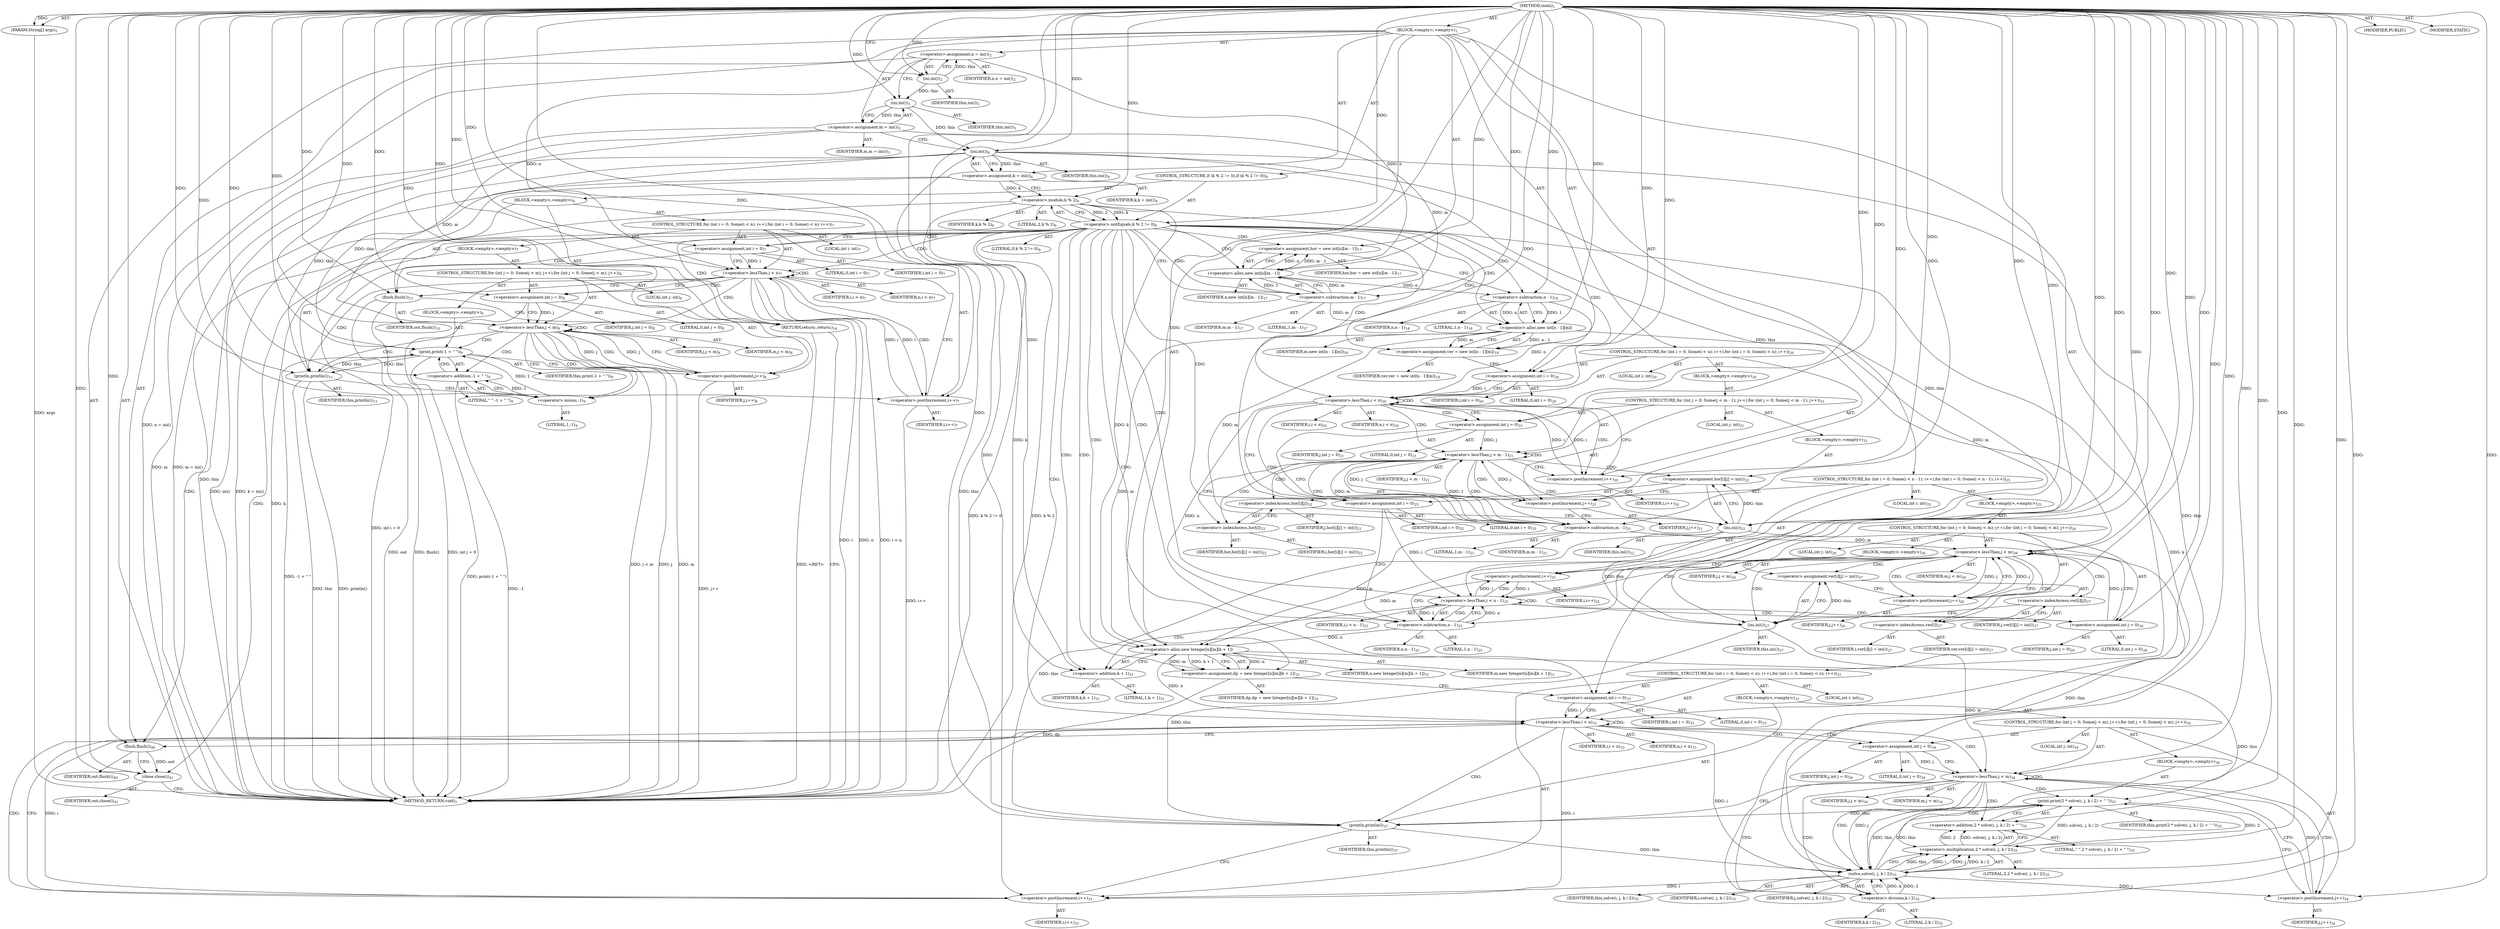 digraph "main" {  
"17" [label = <(METHOD,main)<SUB>1</SUB>> ]
"18" [label = <(PARAM,String[] args)<SUB>1</SUB>> ]
"19" [label = <(BLOCK,&lt;empty&gt;,&lt;empty&gt;)<SUB>1</SUB>> ]
"20" [label = <(&lt;operator&gt;.assignment,n = ini())<SUB>2</SUB>> ]
"21" [label = <(IDENTIFIER,n,n = ini())<SUB>2</SUB>> ]
"22" [label = <(ini,ini())<SUB>2</SUB>> ]
"23" [label = <(IDENTIFIER,this,ini())<SUB>2</SUB>> ]
"24" [label = <(&lt;operator&gt;.assignment,m = ini())<SUB>3</SUB>> ]
"25" [label = <(IDENTIFIER,m,m = ini())<SUB>3</SUB>> ]
"26" [label = <(ini,ini())<SUB>3</SUB>> ]
"27" [label = <(IDENTIFIER,this,ini())<SUB>3</SUB>> ]
"28" [label = <(&lt;operator&gt;.assignment,k = ini())<SUB>4</SUB>> ]
"29" [label = <(IDENTIFIER,k,k = ini())<SUB>4</SUB>> ]
"30" [label = <(ini,ini())<SUB>4</SUB>> ]
"31" [label = <(IDENTIFIER,this,ini())<SUB>4</SUB>> ]
"32" [label = <(CONTROL_STRUCTURE,if (k % 2 != 0),if (k % 2 != 0))<SUB>6</SUB>> ]
"33" [label = <(&lt;operator&gt;.notEquals,k % 2 != 0)<SUB>6</SUB>> ]
"34" [label = <(&lt;operator&gt;.modulo,k % 2)<SUB>6</SUB>> ]
"35" [label = <(IDENTIFIER,k,k % 2)<SUB>6</SUB>> ]
"36" [label = <(LITERAL,2,k % 2)<SUB>6</SUB>> ]
"37" [label = <(LITERAL,0,k % 2 != 0)<SUB>6</SUB>> ]
"38" [label = <(BLOCK,&lt;empty&gt;,&lt;empty&gt;)<SUB>6</SUB>> ]
"39" [label = <(CONTROL_STRUCTURE,for (int i = 0; Some(i &lt; n); i++),for (int i = 0; Some(i &lt; n); i++))<SUB>7</SUB>> ]
"40" [label = <(LOCAL,int i: int)<SUB>7</SUB>> ]
"41" [label = <(&lt;operator&gt;.assignment,int i = 0)<SUB>7</SUB>> ]
"42" [label = <(IDENTIFIER,i,int i = 0)<SUB>7</SUB>> ]
"43" [label = <(LITERAL,0,int i = 0)<SUB>7</SUB>> ]
"44" [label = <(&lt;operator&gt;.lessThan,i &lt; n)<SUB>7</SUB>> ]
"45" [label = <(IDENTIFIER,i,i &lt; n)<SUB>7</SUB>> ]
"46" [label = <(IDENTIFIER,n,i &lt; n)<SUB>7</SUB>> ]
"47" [label = <(&lt;operator&gt;.postIncrement,i++)<SUB>7</SUB>> ]
"48" [label = <(IDENTIFIER,i,i++)<SUB>7</SUB>> ]
"49" [label = <(BLOCK,&lt;empty&gt;,&lt;empty&gt;)<SUB>7</SUB>> ]
"50" [label = <(CONTROL_STRUCTURE,for (int j = 0; Some(j &lt; m); j++),for (int j = 0; Some(j &lt; m); j++))<SUB>8</SUB>> ]
"51" [label = <(LOCAL,int j: int)<SUB>8</SUB>> ]
"52" [label = <(&lt;operator&gt;.assignment,int j = 0)<SUB>8</SUB>> ]
"53" [label = <(IDENTIFIER,j,int j = 0)<SUB>8</SUB>> ]
"54" [label = <(LITERAL,0,int j = 0)<SUB>8</SUB>> ]
"55" [label = <(&lt;operator&gt;.lessThan,j &lt; m)<SUB>8</SUB>> ]
"56" [label = <(IDENTIFIER,j,j &lt; m)<SUB>8</SUB>> ]
"57" [label = <(IDENTIFIER,m,j &lt; m)<SUB>8</SUB>> ]
"58" [label = <(&lt;operator&gt;.postIncrement,j++)<SUB>8</SUB>> ]
"59" [label = <(IDENTIFIER,j,j++)<SUB>8</SUB>> ]
"60" [label = <(BLOCK,&lt;empty&gt;,&lt;empty&gt;)<SUB>8</SUB>> ]
"61" [label = <(print,print(-1 + &quot; &quot;))<SUB>9</SUB>> ]
"62" [label = <(IDENTIFIER,this,print(-1 + &quot; &quot;))<SUB>9</SUB>> ]
"63" [label = <(&lt;operator&gt;.addition,-1 + &quot; &quot;)<SUB>9</SUB>> ]
"64" [label = <(&lt;operator&gt;.minus,-1)<SUB>9</SUB>> ]
"65" [label = <(LITERAL,1,-1)<SUB>9</SUB>> ]
"66" [label = <(LITERAL,&quot; &quot;,-1 + &quot; &quot;)<SUB>9</SUB>> ]
"67" [label = <(println,println())<SUB>11</SUB>> ]
"68" [label = <(IDENTIFIER,this,println())<SUB>11</SUB>> ]
"69" [label = <(flush,flush())<SUB>13</SUB>> ]
"70" [label = <(IDENTIFIER,out,flush())<SUB>13</SUB>> ]
"71" [label = <(RETURN,return;,return;)<SUB>14</SUB>> ]
"72" [label = <(&lt;operator&gt;.assignment,hor = new int[n][m - 1])<SUB>17</SUB>> ]
"73" [label = <(IDENTIFIER,hor,hor = new int[n][m - 1])<SUB>17</SUB>> ]
"74" [label = <(&lt;operator&gt;.alloc,new int[n][m - 1])> ]
"75" [label = <(IDENTIFIER,n,new int[n][m - 1])<SUB>17</SUB>> ]
"76" [label = <(&lt;operator&gt;.subtraction,m - 1)<SUB>17</SUB>> ]
"77" [label = <(IDENTIFIER,m,m - 1)<SUB>17</SUB>> ]
"78" [label = <(LITERAL,1,m - 1)<SUB>17</SUB>> ]
"79" [label = <(&lt;operator&gt;.assignment,ver = new int[n - 1][m])<SUB>18</SUB>> ]
"80" [label = <(IDENTIFIER,ver,ver = new int[n - 1][m])<SUB>18</SUB>> ]
"81" [label = <(&lt;operator&gt;.alloc,new int[n - 1][m])> ]
"82" [label = <(&lt;operator&gt;.subtraction,n - 1)<SUB>18</SUB>> ]
"83" [label = <(IDENTIFIER,n,n - 1)<SUB>18</SUB>> ]
"84" [label = <(LITERAL,1,n - 1)<SUB>18</SUB>> ]
"85" [label = <(IDENTIFIER,m,new int[n - 1][m])<SUB>18</SUB>> ]
"86" [label = <(CONTROL_STRUCTURE,for (int i = 0; Some(i &lt; n); i++),for (int i = 0; Some(i &lt; n); i++))<SUB>20</SUB>> ]
"87" [label = <(LOCAL,int i: int)<SUB>20</SUB>> ]
"88" [label = <(&lt;operator&gt;.assignment,int i = 0)<SUB>20</SUB>> ]
"89" [label = <(IDENTIFIER,i,int i = 0)<SUB>20</SUB>> ]
"90" [label = <(LITERAL,0,int i = 0)<SUB>20</SUB>> ]
"91" [label = <(&lt;operator&gt;.lessThan,i &lt; n)<SUB>20</SUB>> ]
"92" [label = <(IDENTIFIER,i,i &lt; n)<SUB>20</SUB>> ]
"93" [label = <(IDENTIFIER,n,i &lt; n)<SUB>20</SUB>> ]
"94" [label = <(&lt;operator&gt;.postIncrement,i++)<SUB>20</SUB>> ]
"95" [label = <(IDENTIFIER,i,i++)<SUB>20</SUB>> ]
"96" [label = <(BLOCK,&lt;empty&gt;,&lt;empty&gt;)<SUB>20</SUB>> ]
"97" [label = <(CONTROL_STRUCTURE,for (int j = 0; Some(j &lt; m - 1); j++),for (int j = 0; Some(j &lt; m - 1); j++))<SUB>21</SUB>> ]
"98" [label = <(LOCAL,int j: int)<SUB>21</SUB>> ]
"99" [label = <(&lt;operator&gt;.assignment,int j = 0)<SUB>21</SUB>> ]
"100" [label = <(IDENTIFIER,j,int j = 0)<SUB>21</SUB>> ]
"101" [label = <(LITERAL,0,int j = 0)<SUB>21</SUB>> ]
"102" [label = <(&lt;operator&gt;.lessThan,j &lt; m - 1)<SUB>21</SUB>> ]
"103" [label = <(IDENTIFIER,j,j &lt; m - 1)<SUB>21</SUB>> ]
"104" [label = <(&lt;operator&gt;.subtraction,m - 1)<SUB>21</SUB>> ]
"105" [label = <(IDENTIFIER,m,m - 1)<SUB>21</SUB>> ]
"106" [label = <(LITERAL,1,m - 1)<SUB>21</SUB>> ]
"107" [label = <(&lt;operator&gt;.postIncrement,j++)<SUB>21</SUB>> ]
"108" [label = <(IDENTIFIER,j,j++)<SUB>21</SUB>> ]
"109" [label = <(BLOCK,&lt;empty&gt;,&lt;empty&gt;)<SUB>21</SUB>> ]
"110" [label = <(&lt;operator&gt;.assignment,hor[i][j] = ini())<SUB>22</SUB>> ]
"111" [label = <(&lt;operator&gt;.indexAccess,hor[i][j])<SUB>22</SUB>> ]
"112" [label = <(&lt;operator&gt;.indexAccess,hor[i])<SUB>22</SUB>> ]
"113" [label = <(IDENTIFIER,hor,hor[i][j] = ini())<SUB>22</SUB>> ]
"114" [label = <(IDENTIFIER,i,hor[i][j] = ini())<SUB>22</SUB>> ]
"115" [label = <(IDENTIFIER,j,hor[i][j] = ini())<SUB>22</SUB>> ]
"116" [label = <(ini,ini())<SUB>22</SUB>> ]
"117" [label = <(IDENTIFIER,this,ini())<SUB>22</SUB>> ]
"118" [label = <(CONTROL_STRUCTURE,for (int i = 0; Some(i &lt; n - 1); i++),for (int i = 0; Some(i &lt; n - 1); i++))<SUB>25</SUB>> ]
"119" [label = <(LOCAL,int i: int)<SUB>25</SUB>> ]
"120" [label = <(&lt;operator&gt;.assignment,int i = 0)<SUB>25</SUB>> ]
"121" [label = <(IDENTIFIER,i,int i = 0)<SUB>25</SUB>> ]
"122" [label = <(LITERAL,0,int i = 0)<SUB>25</SUB>> ]
"123" [label = <(&lt;operator&gt;.lessThan,i &lt; n - 1)<SUB>25</SUB>> ]
"124" [label = <(IDENTIFIER,i,i &lt; n - 1)<SUB>25</SUB>> ]
"125" [label = <(&lt;operator&gt;.subtraction,n - 1)<SUB>25</SUB>> ]
"126" [label = <(IDENTIFIER,n,n - 1)<SUB>25</SUB>> ]
"127" [label = <(LITERAL,1,n - 1)<SUB>25</SUB>> ]
"128" [label = <(&lt;operator&gt;.postIncrement,i++)<SUB>25</SUB>> ]
"129" [label = <(IDENTIFIER,i,i++)<SUB>25</SUB>> ]
"130" [label = <(BLOCK,&lt;empty&gt;,&lt;empty&gt;)<SUB>25</SUB>> ]
"131" [label = <(CONTROL_STRUCTURE,for (int j = 0; Some(j &lt; m); j++),for (int j = 0; Some(j &lt; m); j++))<SUB>26</SUB>> ]
"132" [label = <(LOCAL,int j: int)<SUB>26</SUB>> ]
"133" [label = <(&lt;operator&gt;.assignment,int j = 0)<SUB>26</SUB>> ]
"134" [label = <(IDENTIFIER,j,int j = 0)<SUB>26</SUB>> ]
"135" [label = <(LITERAL,0,int j = 0)<SUB>26</SUB>> ]
"136" [label = <(&lt;operator&gt;.lessThan,j &lt; m)<SUB>26</SUB>> ]
"137" [label = <(IDENTIFIER,j,j &lt; m)<SUB>26</SUB>> ]
"138" [label = <(IDENTIFIER,m,j &lt; m)<SUB>26</SUB>> ]
"139" [label = <(&lt;operator&gt;.postIncrement,j++)<SUB>26</SUB>> ]
"140" [label = <(IDENTIFIER,j,j++)<SUB>26</SUB>> ]
"141" [label = <(BLOCK,&lt;empty&gt;,&lt;empty&gt;)<SUB>26</SUB>> ]
"142" [label = <(&lt;operator&gt;.assignment,ver[i][j] = ini())<SUB>27</SUB>> ]
"143" [label = <(&lt;operator&gt;.indexAccess,ver[i][j])<SUB>27</SUB>> ]
"144" [label = <(&lt;operator&gt;.indexAccess,ver[i])<SUB>27</SUB>> ]
"145" [label = <(IDENTIFIER,ver,ver[i][j] = ini())<SUB>27</SUB>> ]
"146" [label = <(IDENTIFIER,i,ver[i][j] = ini())<SUB>27</SUB>> ]
"147" [label = <(IDENTIFIER,j,ver[i][j] = ini())<SUB>27</SUB>> ]
"148" [label = <(ini,ini())<SUB>27</SUB>> ]
"149" [label = <(IDENTIFIER,this,ini())<SUB>27</SUB>> ]
"150" [label = <(&lt;operator&gt;.assignment,dp = new Integer[n][m][k + 1])<SUB>31</SUB>> ]
"151" [label = <(IDENTIFIER,dp,dp = new Integer[n][m][k + 1])<SUB>31</SUB>> ]
"152" [label = <(&lt;operator&gt;.alloc,new Integer[n][m][k + 1])> ]
"153" [label = <(IDENTIFIER,n,new Integer[n][m][k + 1])<SUB>31</SUB>> ]
"154" [label = <(IDENTIFIER,m,new Integer[n][m][k + 1])<SUB>31</SUB>> ]
"155" [label = <(&lt;operator&gt;.addition,k + 1)<SUB>31</SUB>> ]
"156" [label = <(IDENTIFIER,k,k + 1)<SUB>31</SUB>> ]
"157" [label = <(LITERAL,1,k + 1)<SUB>31</SUB>> ]
"158" [label = <(CONTROL_STRUCTURE,for (int i = 0; Some(i &lt; n); i++),for (int i = 0; Some(i &lt; n); i++))<SUB>33</SUB>> ]
"159" [label = <(LOCAL,int i: int)<SUB>33</SUB>> ]
"160" [label = <(&lt;operator&gt;.assignment,int i = 0)<SUB>33</SUB>> ]
"161" [label = <(IDENTIFIER,i,int i = 0)<SUB>33</SUB>> ]
"162" [label = <(LITERAL,0,int i = 0)<SUB>33</SUB>> ]
"163" [label = <(&lt;operator&gt;.lessThan,i &lt; n)<SUB>33</SUB>> ]
"164" [label = <(IDENTIFIER,i,i &lt; n)<SUB>33</SUB>> ]
"165" [label = <(IDENTIFIER,n,i &lt; n)<SUB>33</SUB>> ]
"166" [label = <(&lt;operator&gt;.postIncrement,i++)<SUB>33</SUB>> ]
"167" [label = <(IDENTIFIER,i,i++)<SUB>33</SUB>> ]
"168" [label = <(BLOCK,&lt;empty&gt;,&lt;empty&gt;)<SUB>33</SUB>> ]
"169" [label = <(CONTROL_STRUCTURE,for (int j = 0; Some(j &lt; m); j++),for (int j = 0; Some(j &lt; m); j++))<SUB>34</SUB>> ]
"170" [label = <(LOCAL,int j: int)<SUB>34</SUB>> ]
"171" [label = <(&lt;operator&gt;.assignment,int j = 0)<SUB>34</SUB>> ]
"172" [label = <(IDENTIFIER,j,int j = 0)<SUB>34</SUB>> ]
"173" [label = <(LITERAL,0,int j = 0)<SUB>34</SUB>> ]
"174" [label = <(&lt;operator&gt;.lessThan,j &lt; m)<SUB>34</SUB>> ]
"175" [label = <(IDENTIFIER,j,j &lt; m)<SUB>34</SUB>> ]
"176" [label = <(IDENTIFIER,m,j &lt; m)<SUB>34</SUB>> ]
"177" [label = <(&lt;operator&gt;.postIncrement,j++)<SUB>34</SUB>> ]
"178" [label = <(IDENTIFIER,j,j++)<SUB>34</SUB>> ]
"179" [label = <(BLOCK,&lt;empty&gt;,&lt;empty&gt;)<SUB>34</SUB>> ]
"180" [label = <(print,print(2 * solve(i, j, k / 2) + &quot; &quot;))<SUB>35</SUB>> ]
"181" [label = <(IDENTIFIER,this,print(2 * solve(i, j, k / 2) + &quot; &quot;))<SUB>35</SUB>> ]
"182" [label = <(&lt;operator&gt;.addition,2 * solve(i, j, k / 2) + &quot; &quot;)<SUB>35</SUB>> ]
"183" [label = <(&lt;operator&gt;.multiplication,2 * solve(i, j, k / 2))<SUB>35</SUB>> ]
"184" [label = <(LITERAL,2,2 * solve(i, j, k / 2))<SUB>35</SUB>> ]
"185" [label = <(solve,solve(i, j, k / 2))<SUB>35</SUB>> ]
"186" [label = <(IDENTIFIER,this,solve(i, j, k / 2))<SUB>35</SUB>> ]
"187" [label = <(IDENTIFIER,i,solve(i, j, k / 2))<SUB>35</SUB>> ]
"188" [label = <(IDENTIFIER,j,solve(i, j, k / 2))<SUB>35</SUB>> ]
"189" [label = <(&lt;operator&gt;.division,k / 2)<SUB>35</SUB>> ]
"190" [label = <(IDENTIFIER,k,k / 2)<SUB>35</SUB>> ]
"191" [label = <(LITERAL,2,k / 2)<SUB>35</SUB>> ]
"192" [label = <(LITERAL,&quot; &quot;,2 * solve(i, j, k / 2) + &quot; &quot;)<SUB>35</SUB>> ]
"193" [label = <(println,println())<SUB>37</SUB>> ]
"194" [label = <(IDENTIFIER,this,println())<SUB>37</SUB>> ]
"195" [label = <(flush,flush())<SUB>40</SUB>> ]
"196" [label = <(IDENTIFIER,out,flush())<SUB>40</SUB>> ]
"197" [label = <(close,close())<SUB>41</SUB>> ]
"198" [label = <(IDENTIFIER,out,close())<SUB>41</SUB>> ]
"199" [label = <(MODIFIER,PUBLIC)> ]
"200" [label = <(MODIFIER,STATIC)> ]
"201" [label = <(METHOD_RETURN,void)<SUB>1</SUB>> ]
  "17" -> "18"  [ label = "AST: "] 
  "17" -> "19"  [ label = "AST: "] 
  "17" -> "199"  [ label = "AST: "] 
  "17" -> "200"  [ label = "AST: "] 
  "17" -> "201"  [ label = "AST: "] 
  "19" -> "20"  [ label = "AST: "] 
  "19" -> "24"  [ label = "AST: "] 
  "19" -> "28"  [ label = "AST: "] 
  "19" -> "32"  [ label = "AST: "] 
  "19" -> "72"  [ label = "AST: "] 
  "19" -> "79"  [ label = "AST: "] 
  "19" -> "86"  [ label = "AST: "] 
  "19" -> "118"  [ label = "AST: "] 
  "19" -> "150"  [ label = "AST: "] 
  "19" -> "158"  [ label = "AST: "] 
  "19" -> "195"  [ label = "AST: "] 
  "19" -> "197"  [ label = "AST: "] 
  "20" -> "21"  [ label = "AST: "] 
  "20" -> "22"  [ label = "AST: "] 
  "22" -> "23"  [ label = "AST: "] 
  "24" -> "25"  [ label = "AST: "] 
  "24" -> "26"  [ label = "AST: "] 
  "26" -> "27"  [ label = "AST: "] 
  "28" -> "29"  [ label = "AST: "] 
  "28" -> "30"  [ label = "AST: "] 
  "30" -> "31"  [ label = "AST: "] 
  "32" -> "33"  [ label = "AST: "] 
  "32" -> "38"  [ label = "AST: "] 
  "33" -> "34"  [ label = "AST: "] 
  "33" -> "37"  [ label = "AST: "] 
  "34" -> "35"  [ label = "AST: "] 
  "34" -> "36"  [ label = "AST: "] 
  "38" -> "39"  [ label = "AST: "] 
  "38" -> "69"  [ label = "AST: "] 
  "38" -> "71"  [ label = "AST: "] 
  "39" -> "40"  [ label = "AST: "] 
  "39" -> "41"  [ label = "AST: "] 
  "39" -> "44"  [ label = "AST: "] 
  "39" -> "47"  [ label = "AST: "] 
  "39" -> "49"  [ label = "AST: "] 
  "41" -> "42"  [ label = "AST: "] 
  "41" -> "43"  [ label = "AST: "] 
  "44" -> "45"  [ label = "AST: "] 
  "44" -> "46"  [ label = "AST: "] 
  "47" -> "48"  [ label = "AST: "] 
  "49" -> "50"  [ label = "AST: "] 
  "49" -> "67"  [ label = "AST: "] 
  "50" -> "51"  [ label = "AST: "] 
  "50" -> "52"  [ label = "AST: "] 
  "50" -> "55"  [ label = "AST: "] 
  "50" -> "58"  [ label = "AST: "] 
  "50" -> "60"  [ label = "AST: "] 
  "52" -> "53"  [ label = "AST: "] 
  "52" -> "54"  [ label = "AST: "] 
  "55" -> "56"  [ label = "AST: "] 
  "55" -> "57"  [ label = "AST: "] 
  "58" -> "59"  [ label = "AST: "] 
  "60" -> "61"  [ label = "AST: "] 
  "61" -> "62"  [ label = "AST: "] 
  "61" -> "63"  [ label = "AST: "] 
  "63" -> "64"  [ label = "AST: "] 
  "63" -> "66"  [ label = "AST: "] 
  "64" -> "65"  [ label = "AST: "] 
  "67" -> "68"  [ label = "AST: "] 
  "69" -> "70"  [ label = "AST: "] 
  "72" -> "73"  [ label = "AST: "] 
  "72" -> "74"  [ label = "AST: "] 
  "74" -> "75"  [ label = "AST: "] 
  "74" -> "76"  [ label = "AST: "] 
  "76" -> "77"  [ label = "AST: "] 
  "76" -> "78"  [ label = "AST: "] 
  "79" -> "80"  [ label = "AST: "] 
  "79" -> "81"  [ label = "AST: "] 
  "81" -> "82"  [ label = "AST: "] 
  "81" -> "85"  [ label = "AST: "] 
  "82" -> "83"  [ label = "AST: "] 
  "82" -> "84"  [ label = "AST: "] 
  "86" -> "87"  [ label = "AST: "] 
  "86" -> "88"  [ label = "AST: "] 
  "86" -> "91"  [ label = "AST: "] 
  "86" -> "94"  [ label = "AST: "] 
  "86" -> "96"  [ label = "AST: "] 
  "88" -> "89"  [ label = "AST: "] 
  "88" -> "90"  [ label = "AST: "] 
  "91" -> "92"  [ label = "AST: "] 
  "91" -> "93"  [ label = "AST: "] 
  "94" -> "95"  [ label = "AST: "] 
  "96" -> "97"  [ label = "AST: "] 
  "97" -> "98"  [ label = "AST: "] 
  "97" -> "99"  [ label = "AST: "] 
  "97" -> "102"  [ label = "AST: "] 
  "97" -> "107"  [ label = "AST: "] 
  "97" -> "109"  [ label = "AST: "] 
  "99" -> "100"  [ label = "AST: "] 
  "99" -> "101"  [ label = "AST: "] 
  "102" -> "103"  [ label = "AST: "] 
  "102" -> "104"  [ label = "AST: "] 
  "104" -> "105"  [ label = "AST: "] 
  "104" -> "106"  [ label = "AST: "] 
  "107" -> "108"  [ label = "AST: "] 
  "109" -> "110"  [ label = "AST: "] 
  "110" -> "111"  [ label = "AST: "] 
  "110" -> "116"  [ label = "AST: "] 
  "111" -> "112"  [ label = "AST: "] 
  "111" -> "115"  [ label = "AST: "] 
  "112" -> "113"  [ label = "AST: "] 
  "112" -> "114"  [ label = "AST: "] 
  "116" -> "117"  [ label = "AST: "] 
  "118" -> "119"  [ label = "AST: "] 
  "118" -> "120"  [ label = "AST: "] 
  "118" -> "123"  [ label = "AST: "] 
  "118" -> "128"  [ label = "AST: "] 
  "118" -> "130"  [ label = "AST: "] 
  "120" -> "121"  [ label = "AST: "] 
  "120" -> "122"  [ label = "AST: "] 
  "123" -> "124"  [ label = "AST: "] 
  "123" -> "125"  [ label = "AST: "] 
  "125" -> "126"  [ label = "AST: "] 
  "125" -> "127"  [ label = "AST: "] 
  "128" -> "129"  [ label = "AST: "] 
  "130" -> "131"  [ label = "AST: "] 
  "131" -> "132"  [ label = "AST: "] 
  "131" -> "133"  [ label = "AST: "] 
  "131" -> "136"  [ label = "AST: "] 
  "131" -> "139"  [ label = "AST: "] 
  "131" -> "141"  [ label = "AST: "] 
  "133" -> "134"  [ label = "AST: "] 
  "133" -> "135"  [ label = "AST: "] 
  "136" -> "137"  [ label = "AST: "] 
  "136" -> "138"  [ label = "AST: "] 
  "139" -> "140"  [ label = "AST: "] 
  "141" -> "142"  [ label = "AST: "] 
  "142" -> "143"  [ label = "AST: "] 
  "142" -> "148"  [ label = "AST: "] 
  "143" -> "144"  [ label = "AST: "] 
  "143" -> "147"  [ label = "AST: "] 
  "144" -> "145"  [ label = "AST: "] 
  "144" -> "146"  [ label = "AST: "] 
  "148" -> "149"  [ label = "AST: "] 
  "150" -> "151"  [ label = "AST: "] 
  "150" -> "152"  [ label = "AST: "] 
  "152" -> "153"  [ label = "AST: "] 
  "152" -> "154"  [ label = "AST: "] 
  "152" -> "155"  [ label = "AST: "] 
  "155" -> "156"  [ label = "AST: "] 
  "155" -> "157"  [ label = "AST: "] 
  "158" -> "159"  [ label = "AST: "] 
  "158" -> "160"  [ label = "AST: "] 
  "158" -> "163"  [ label = "AST: "] 
  "158" -> "166"  [ label = "AST: "] 
  "158" -> "168"  [ label = "AST: "] 
  "160" -> "161"  [ label = "AST: "] 
  "160" -> "162"  [ label = "AST: "] 
  "163" -> "164"  [ label = "AST: "] 
  "163" -> "165"  [ label = "AST: "] 
  "166" -> "167"  [ label = "AST: "] 
  "168" -> "169"  [ label = "AST: "] 
  "168" -> "193"  [ label = "AST: "] 
  "169" -> "170"  [ label = "AST: "] 
  "169" -> "171"  [ label = "AST: "] 
  "169" -> "174"  [ label = "AST: "] 
  "169" -> "177"  [ label = "AST: "] 
  "169" -> "179"  [ label = "AST: "] 
  "171" -> "172"  [ label = "AST: "] 
  "171" -> "173"  [ label = "AST: "] 
  "174" -> "175"  [ label = "AST: "] 
  "174" -> "176"  [ label = "AST: "] 
  "177" -> "178"  [ label = "AST: "] 
  "179" -> "180"  [ label = "AST: "] 
  "180" -> "181"  [ label = "AST: "] 
  "180" -> "182"  [ label = "AST: "] 
  "182" -> "183"  [ label = "AST: "] 
  "182" -> "192"  [ label = "AST: "] 
  "183" -> "184"  [ label = "AST: "] 
  "183" -> "185"  [ label = "AST: "] 
  "185" -> "186"  [ label = "AST: "] 
  "185" -> "187"  [ label = "AST: "] 
  "185" -> "188"  [ label = "AST: "] 
  "185" -> "189"  [ label = "AST: "] 
  "189" -> "190"  [ label = "AST: "] 
  "189" -> "191"  [ label = "AST: "] 
  "193" -> "194"  [ label = "AST: "] 
  "195" -> "196"  [ label = "AST: "] 
  "197" -> "198"  [ label = "AST: "] 
  "20" -> "26"  [ label = "CFG: "] 
  "24" -> "30"  [ label = "CFG: "] 
  "28" -> "34"  [ label = "CFG: "] 
  "72" -> "82"  [ label = "CFG: "] 
  "79" -> "88"  [ label = "CFG: "] 
  "150" -> "160"  [ label = "CFG: "] 
  "195" -> "197"  [ label = "CFG: "] 
  "197" -> "201"  [ label = "CFG: "] 
  "22" -> "20"  [ label = "CFG: "] 
  "26" -> "24"  [ label = "CFG: "] 
  "30" -> "28"  [ label = "CFG: "] 
  "33" -> "41"  [ label = "CFG: "] 
  "33" -> "76"  [ label = "CFG: "] 
  "74" -> "72"  [ label = "CFG: "] 
  "81" -> "79"  [ label = "CFG: "] 
  "88" -> "91"  [ label = "CFG: "] 
  "91" -> "99"  [ label = "CFG: "] 
  "91" -> "120"  [ label = "CFG: "] 
  "94" -> "91"  [ label = "CFG: "] 
  "120" -> "125"  [ label = "CFG: "] 
  "123" -> "133"  [ label = "CFG: "] 
  "123" -> "155"  [ label = "CFG: "] 
  "128" -> "125"  [ label = "CFG: "] 
  "152" -> "150"  [ label = "CFG: "] 
  "160" -> "163"  [ label = "CFG: "] 
  "163" -> "171"  [ label = "CFG: "] 
  "163" -> "195"  [ label = "CFG: "] 
  "166" -> "163"  [ label = "CFG: "] 
  "34" -> "33"  [ label = "CFG: "] 
  "69" -> "71"  [ label = "CFG: "] 
  "71" -> "201"  [ label = "CFG: "] 
  "76" -> "74"  [ label = "CFG: "] 
  "82" -> "81"  [ label = "CFG: "] 
  "125" -> "123"  [ label = "CFG: "] 
  "155" -> "152"  [ label = "CFG: "] 
  "193" -> "166"  [ label = "CFG: "] 
  "41" -> "44"  [ label = "CFG: "] 
  "44" -> "52"  [ label = "CFG: "] 
  "44" -> "69"  [ label = "CFG: "] 
  "47" -> "44"  [ label = "CFG: "] 
  "99" -> "104"  [ label = "CFG: "] 
  "102" -> "112"  [ label = "CFG: "] 
  "102" -> "94"  [ label = "CFG: "] 
  "107" -> "104"  [ label = "CFG: "] 
  "133" -> "136"  [ label = "CFG: "] 
  "136" -> "144"  [ label = "CFG: "] 
  "136" -> "128"  [ label = "CFG: "] 
  "139" -> "136"  [ label = "CFG: "] 
  "171" -> "174"  [ label = "CFG: "] 
  "174" -> "189"  [ label = "CFG: "] 
  "174" -> "193"  [ label = "CFG: "] 
  "177" -> "174"  [ label = "CFG: "] 
  "67" -> "47"  [ label = "CFG: "] 
  "104" -> "102"  [ label = "CFG: "] 
  "110" -> "107"  [ label = "CFG: "] 
  "142" -> "139"  [ label = "CFG: "] 
  "180" -> "177"  [ label = "CFG: "] 
  "52" -> "55"  [ label = "CFG: "] 
  "55" -> "64"  [ label = "CFG: "] 
  "55" -> "67"  [ label = "CFG: "] 
  "58" -> "55"  [ label = "CFG: "] 
  "111" -> "116"  [ label = "CFG: "] 
  "116" -> "110"  [ label = "CFG: "] 
  "143" -> "148"  [ label = "CFG: "] 
  "148" -> "142"  [ label = "CFG: "] 
  "182" -> "180"  [ label = "CFG: "] 
  "61" -> "58"  [ label = "CFG: "] 
  "112" -> "111"  [ label = "CFG: "] 
  "144" -> "143"  [ label = "CFG: "] 
  "183" -> "182"  [ label = "CFG: "] 
  "63" -> "61"  [ label = "CFG: "] 
  "185" -> "183"  [ label = "CFG: "] 
  "64" -> "63"  [ label = "CFG: "] 
  "189" -> "185"  [ label = "CFG: "] 
  "17" -> "22"  [ label = "CFG: "] 
  "71" -> "201"  [ label = "DDG: &lt;RET&gt;"] 
  "18" -> "201"  [ label = "DDG: args"] 
  "20" -> "201"  [ label = "DDG: n = ini()"] 
  "24" -> "201"  [ label = "DDG: m"] 
  "24" -> "201"  [ label = "DDG: m = ini()"] 
  "30" -> "201"  [ label = "DDG: this"] 
  "28" -> "201"  [ label = "DDG: ini()"] 
  "28" -> "201"  [ label = "DDG: k = ini()"] 
  "34" -> "201"  [ label = "DDG: k"] 
  "33" -> "201"  [ label = "DDG: k % 2"] 
  "33" -> "201"  [ label = "DDG: k % 2 != 0"] 
  "41" -> "201"  [ label = "DDG: int i = 0"] 
  "44" -> "201"  [ label = "DDG: i"] 
  "44" -> "201"  [ label = "DDG: n"] 
  "44" -> "201"  [ label = "DDG: i &lt; n"] 
  "69" -> "201"  [ label = "DDG: out"] 
  "69" -> "201"  [ label = "DDG: flush()"] 
  "52" -> "201"  [ label = "DDG: int j = 0"] 
  "55" -> "201"  [ label = "DDG: j"] 
  "55" -> "201"  [ label = "DDG: m"] 
  "55" -> "201"  [ label = "DDG: j &lt; m"] 
  "67" -> "201"  [ label = "DDG: this"] 
  "67" -> "201"  [ label = "DDG: println()"] 
  "47" -> "201"  [ label = "DDG: i++"] 
  "63" -> "201"  [ label = "DDG: -1"] 
  "61" -> "201"  [ label = "DDG: -1 + &quot; &quot;"] 
  "61" -> "201"  [ label = "DDG: print(-1 + &quot; &quot;)"] 
  "58" -> "201"  [ label = "DDG: j++"] 
  "150" -> "201"  [ label = "DDG: dp"] 
  "17" -> "18"  [ label = "DDG: "] 
  "22" -> "20"  [ label = "DDG: this"] 
  "26" -> "24"  [ label = "DDG: this"] 
  "30" -> "28"  [ label = "DDG: this"] 
  "74" -> "72"  [ label = "DDG: n"] 
  "74" -> "72"  [ label = "DDG: m - 1"] 
  "81" -> "79"  [ label = "DDG: n - 1"] 
  "81" -> "79"  [ label = "DDG: m"] 
  "152" -> "150"  [ label = "DDG: n"] 
  "152" -> "150"  [ label = "DDG: m"] 
  "152" -> "150"  [ label = "DDG: k + 1"] 
  "17" -> "88"  [ label = "DDG: "] 
  "17" -> "120"  [ label = "DDG: "] 
  "17" -> "160"  [ label = "DDG: "] 
  "17" -> "195"  [ label = "DDG: "] 
  "195" -> "197"  [ label = "DDG: out"] 
  "17" -> "197"  [ label = "DDG: "] 
  "17" -> "22"  [ label = "DDG: "] 
  "22" -> "26"  [ label = "DDG: this"] 
  "17" -> "26"  [ label = "DDG: "] 
  "26" -> "30"  [ label = "DDG: this"] 
  "17" -> "30"  [ label = "DDG: "] 
  "34" -> "33"  [ label = "DDG: k"] 
  "34" -> "33"  [ label = "DDG: 2"] 
  "17" -> "33"  [ label = "DDG: "] 
  "17" -> "71"  [ label = "DDG: "] 
  "20" -> "74"  [ label = "DDG: n"] 
  "17" -> "74"  [ label = "DDG: "] 
  "76" -> "74"  [ label = "DDG: m"] 
  "76" -> "74"  [ label = "DDG: 1"] 
  "82" -> "81"  [ label = "DDG: n"] 
  "82" -> "81"  [ label = "DDG: 1"] 
  "76" -> "81"  [ label = "DDG: m"] 
  "17" -> "81"  [ label = "DDG: "] 
  "88" -> "91"  [ label = "DDG: i"] 
  "94" -> "91"  [ label = "DDG: i"] 
  "17" -> "91"  [ label = "DDG: "] 
  "82" -> "91"  [ label = "DDG: n"] 
  "91" -> "94"  [ label = "DDG: i"] 
  "17" -> "94"  [ label = "DDG: "] 
  "120" -> "123"  [ label = "DDG: i"] 
  "128" -> "123"  [ label = "DDG: i"] 
  "17" -> "123"  [ label = "DDG: "] 
  "125" -> "123"  [ label = "DDG: n"] 
  "125" -> "123"  [ label = "DDG: 1"] 
  "123" -> "128"  [ label = "DDG: i"] 
  "17" -> "128"  [ label = "DDG: "] 
  "125" -> "152"  [ label = "DDG: n"] 
  "17" -> "152"  [ label = "DDG: "] 
  "81" -> "152"  [ label = "DDG: m"] 
  "136" -> "152"  [ label = "DDG: m"] 
  "104" -> "152"  [ label = "DDG: m"] 
  "34" -> "152"  [ label = "DDG: k"] 
  "160" -> "163"  [ label = "DDG: i"] 
  "166" -> "163"  [ label = "DDG: i"] 
  "17" -> "163"  [ label = "DDG: "] 
  "152" -> "163"  [ label = "DDG: n"] 
  "163" -> "166"  [ label = "DDG: i"] 
  "185" -> "166"  [ label = "DDG: i"] 
  "17" -> "166"  [ label = "DDG: "] 
  "28" -> "34"  [ label = "DDG: k"] 
  "17" -> "34"  [ label = "DDG: "] 
  "17" -> "41"  [ label = "DDG: "] 
  "17" -> "69"  [ label = "DDG: "] 
  "24" -> "76"  [ label = "DDG: m"] 
  "17" -> "76"  [ label = "DDG: "] 
  "74" -> "82"  [ label = "DDG: n"] 
  "17" -> "82"  [ label = "DDG: "] 
  "17" -> "99"  [ label = "DDG: "] 
  "91" -> "125"  [ label = "DDG: n"] 
  "17" -> "125"  [ label = "DDG: "] 
  "17" -> "133"  [ label = "DDG: "] 
  "34" -> "155"  [ label = "DDG: k"] 
  "17" -> "155"  [ label = "DDG: "] 
  "17" -> "171"  [ label = "DDG: "] 
  "30" -> "193"  [ label = "DDG: this"] 
  "180" -> "193"  [ label = "DDG: this"] 
  "148" -> "193"  [ label = "DDG: this"] 
  "116" -> "193"  [ label = "DDG: this"] 
  "17" -> "193"  [ label = "DDG: "] 
  "41" -> "44"  [ label = "DDG: i"] 
  "47" -> "44"  [ label = "DDG: i"] 
  "17" -> "44"  [ label = "DDG: "] 
  "20" -> "44"  [ label = "DDG: n"] 
  "44" -> "47"  [ label = "DDG: i"] 
  "17" -> "47"  [ label = "DDG: "] 
  "99" -> "102"  [ label = "DDG: j"] 
  "107" -> "102"  [ label = "DDG: j"] 
  "17" -> "102"  [ label = "DDG: "] 
  "104" -> "102"  [ label = "DDG: m"] 
  "104" -> "102"  [ label = "DDG: 1"] 
  "102" -> "107"  [ label = "DDG: j"] 
  "17" -> "107"  [ label = "DDG: "] 
  "116" -> "110"  [ label = "DDG: this"] 
  "133" -> "136"  [ label = "DDG: j"] 
  "139" -> "136"  [ label = "DDG: j"] 
  "17" -> "136"  [ label = "DDG: "] 
  "81" -> "136"  [ label = "DDG: m"] 
  "104" -> "136"  [ label = "DDG: m"] 
  "136" -> "139"  [ label = "DDG: j"] 
  "17" -> "139"  [ label = "DDG: "] 
  "148" -> "142"  [ label = "DDG: this"] 
  "171" -> "174"  [ label = "DDG: j"] 
  "177" -> "174"  [ label = "DDG: j"] 
  "17" -> "174"  [ label = "DDG: "] 
  "152" -> "174"  [ label = "DDG: m"] 
  "185" -> "177"  [ label = "DDG: j"] 
  "17" -> "177"  [ label = "DDG: "] 
  "17" -> "52"  [ label = "DDG: "] 
  "30" -> "67"  [ label = "DDG: this"] 
  "61" -> "67"  [ label = "DDG: this"] 
  "17" -> "67"  [ label = "DDG: "] 
  "81" -> "104"  [ label = "DDG: m"] 
  "17" -> "104"  [ label = "DDG: "] 
  "185" -> "180"  [ label = "DDG: this"] 
  "17" -> "180"  [ label = "DDG: "] 
  "183" -> "180"  [ label = "DDG: 2"] 
  "183" -> "180"  [ label = "DDG: solve(i, j, k / 2)"] 
  "52" -> "55"  [ label = "DDG: j"] 
  "58" -> "55"  [ label = "DDG: j"] 
  "17" -> "55"  [ label = "DDG: "] 
  "24" -> "55"  [ label = "DDG: m"] 
  "55" -> "58"  [ label = "DDG: j"] 
  "17" -> "58"  [ label = "DDG: "] 
  "30" -> "116"  [ label = "DDG: this"] 
  "17" -> "116"  [ label = "DDG: "] 
  "30" -> "148"  [ label = "DDG: this"] 
  "116" -> "148"  [ label = "DDG: this"] 
  "17" -> "148"  [ label = "DDG: "] 
  "183" -> "182"  [ label = "DDG: 2"] 
  "183" -> "182"  [ label = "DDG: solve(i, j, k / 2)"] 
  "17" -> "182"  [ label = "DDG: "] 
  "30" -> "61"  [ label = "DDG: this"] 
  "67" -> "61"  [ label = "DDG: this"] 
  "17" -> "61"  [ label = "DDG: "] 
  "64" -> "61"  [ label = "DDG: 1"] 
  "17" -> "183"  [ label = "DDG: "] 
  "185" -> "183"  [ label = "DDG: this"] 
  "185" -> "183"  [ label = "DDG: i"] 
  "185" -> "183"  [ label = "DDG: j"] 
  "185" -> "183"  [ label = "DDG: k / 2"] 
  "64" -> "63"  [ label = "DDG: 1"] 
  "17" -> "63"  [ label = "DDG: "] 
  "30" -> "185"  [ label = "DDG: this"] 
  "193" -> "185"  [ label = "DDG: this"] 
  "180" -> "185"  [ label = "DDG: this"] 
  "148" -> "185"  [ label = "DDG: this"] 
  "116" -> "185"  [ label = "DDG: this"] 
  "17" -> "185"  [ label = "DDG: "] 
  "163" -> "185"  [ label = "DDG: i"] 
  "174" -> "185"  [ label = "DDG: j"] 
  "189" -> "185"  [ label = "DDG: k"] 
  "189" -> "185"  [ label = "DDG: 2"] 
  "17" -> "64"  [ label = "DDG: "] 
  "17" -> "189"  [ label = "DDG: "] 
  "34" -> "189"  [ label = "DDG: k"] 
  "33" -> "120"  [ label = "CDG: "] 
  "33" -> "81"  [ label = "CDG: "] 
  "33" -> "163"  [ label = "CDG: "] 
  "33" -> "69"  [ label = "CDG: "] 
  "33" -> "150"  [ label = "CDG: "] 
  "33" -> "197"  [ label = "CDG: "] 
  "33" -> "74"  [ label = "CDG: "] 
  "33" -> "76"  [ label = "CDG: "] 
  "33" -> "91"  [ label = "CDG: "] 
  "33" -> "44"  [ label = "CDG: "] 
  "33" -> "195"  [ label = "CDG: "] 
  "33" -> "79"  [ label = "CDG: "] 
  "33" -> "152"  [ label = "CDG: "] 
  "33" -> "88"  [ label = "CDG: "] 
  "33" -> "155"  [ label = "CDG: "] 
  "33" -> "160"  [ label = "CDG: "] 
  "33" -> "72"  [ label = "CDG: "] 
  "33" -> "123"  [ label = "CDG: "] 
  "33" -> "82"  [ label = "CDG: "] 
  "33" -> "71"  [ label = "CDG: "] 
  "33" -> "41"  [ label = "CDG: "] 
  "33" -> "125"  [ label = "CDG: "] 
  "91" -> "94"  [ label = "CDG: "] 
  "91" -> "102"  [ label = "CDG: "] 
  "91" -> "104"  [ label = "CDG: "] 
  "91" -> "91"  [ label = "CDG: "] 
  "91" -> "99"  [ label = "CDG: "] 
  "123" -> "136"  [ label = "CDG: "] 
  "123" -> "128"  [ label = "CDG: "] 
  "123" -> "123"  [ label = "CDG: "] 
  "123" -> "125"  [ label = "CDG: "] 
  "123" -> "133"  [ label = "CDG: "] 
  "163" -> "163"  [ label = "CDG: "] 
  "163" -> "174"  [ label = "CDG: "] 
  "163" -> "171"  [ label = "CDG: "] 
  "163" -> "193"  [ label = "CDG: "] 
  "163" -> "166"  [ label = "CDG: "] 
  "44" -> "52"  [ label = "CDG: "] 
  "44" -> "67"  [ label = "CDG: "] 
  "44" -> "44"  [ label = "CDG: "] 
  "44" -> "47"  [ label = "CDG: "] 
  "44" -> "55"  [ label = "CDG: "] 
  "102" -> "107"  [ label = "CDG: "] 
  "102" -> "102"  [ label = "CDG: "] 
  "102" -> "104"  [ label = "CDG: "] 
  "102" -> "112"  [ label = "CDG: "] 
  "102" -> "111"  [ label = "CDG: "] 
  "102" -> "116"  [ label = "CDG: "] 
  "102" -> "110"  [ label = "CDG: "] 
  "136" -> "136"  [ label = "CDG: "] 
  "136" -> "144"  [ label = "CDG: "] 
  "136" -> "148"  [ label = "CDG: "] 
  "136" -> "139"  [ label = "CDG: "] 
  "136" -> "142"  [ label = "CDG: "] 
  "136" -> "143"  [ label = "CDG: "] 
  "174" -> "185"  [ label = "CDG: "] 
  "174" -> "189"  [ label = "CDG: "] 
  "174" -> "174"  [ label = "CDG: "] 
  "174" -> "182"  [ label = "CDG: "] 
  "174" -> "180"  [ label = "CDG: "] 
  "174" -> "183"  [ label = "CDG: "] 
  "174" -> "177"  [ label = "CDG: "] 
  "55" -> "64"  [ label = "CDG: "] 
  "55" -> "58"  [ label = "CDG: "] 
  "55" -> "61"  [ label = "CDG: "] 
  "55" -> "63"  [ label = "CDG: "] 
  "55" -> "55"  [ label = "CDG: "] 
}
